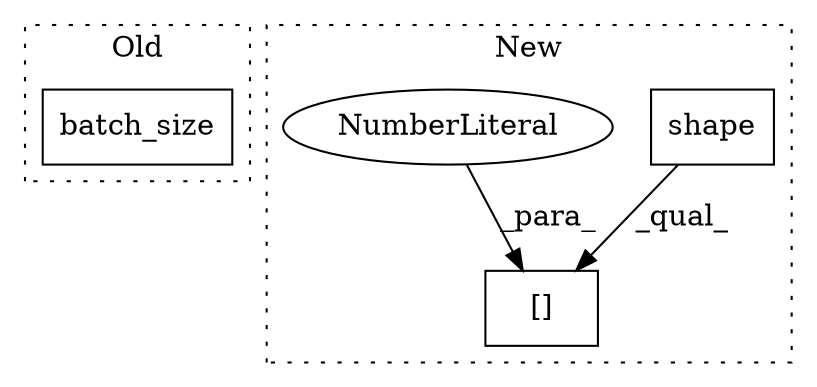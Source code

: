 digraph G {
subgraph cluster0 {
1 [label="batch_size" a="32" s="961" l="12" shape="box"];
label = "Old";
style="dotted";
}
subgraph cluster1 {
2 [label="shape" a="32" s="963,973" l="6,1" shape="box"];
3 [label="[]" a="2" s="957,976" l="18,1" shape="box"];
4 [label="NumberLiteral" a="34" s="975" l="1" shape="ellipse"];
label = "New";
style="dotted";
}
2 -> 3 [label="_qual_"];
4 -> 3 [label="_para_"];
}